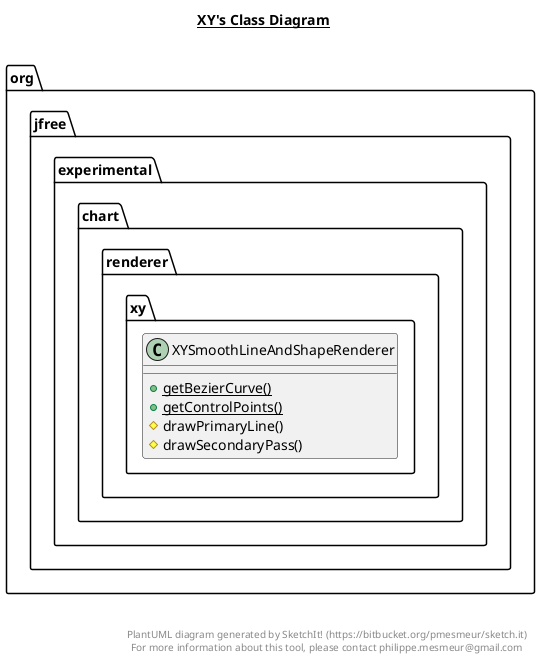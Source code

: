 @startuml

title __XY's Class Diagram__\n

  namespace org.jfree.experimental.chart.renderer.xy {
    class org.jfree.experimental.chart.renderer.xy.XYSmoothLineAndShapeRenderer {
        {static} + getBezierCurve()
        {static} + getControlPoints()
        # drawPrimaryLine()
        # drawSecondaryPass()
    }
  }
  



right footer


PlantUML diagram generated by SketchIt! (https://bitbucket.org/pmesmeur/sketch.it)
For more information about this tool, please contact philippe.mesmeur@gmail.com
endfooter

@enduml

